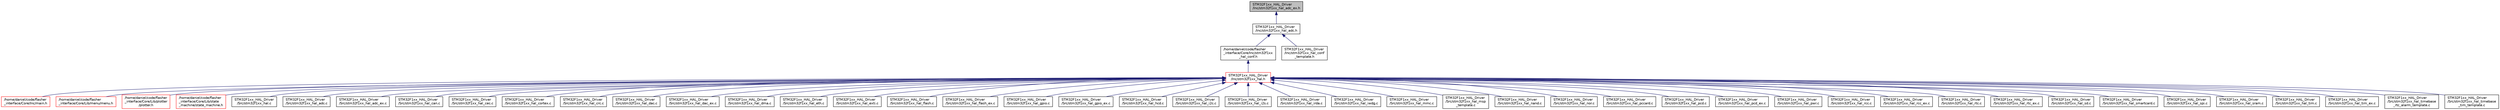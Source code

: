 digraph "STM32F1xx_HAL_Driver/Inc/stm32f1xx_hal_adc_ex.h"
{
 // LATEX_PDF_SIZE
  edge [fontname="Helvetica",fontsize="10",labelfontname="Helvetica",labelfontsize="10"];
  node [fontname="Helvetica",fontsize="10",shape=record];
  Node1 [label="STM32F1xx_HAL_Driver\l/Inc/stm32f1xx_hal_adc_ex.h",height=0.2,width=0.4,color="black", fillcolor="grey75", style="filled", fontcolor="black",tooltip="Header file of ADC HAL extension module."];
  Node1 -> Node2 [dir="back",color="midnightblue",fontsize="10",style="solid",fontname="Helvetica"];
  Node2 [label="STM32F1xx_HAL_Driver\l/Inc/stm32f1xx_hal_adc.h",height=0.2,width=0.4,color="black", fillcolor="white", style="filled",URL="$stm32f1xx__hal__adc_8h.html",tooltip="Header file containing functions prototypes of ADC HAL library."];
  Node2 -> Node3 [dir="back",color="midnightblue",fontsize="10",style="solid",fontname="Helvetica"];
  Node3 [label="/home/daniel/code/flasher\l_interface/Core/Inc/stm32f1xx\l_hal_conf.h",height=0.2,width=0.4,color="black", fillcolor="white", style="filled",URL="$stm32f1xx__hal__conf_8h.html",tooltip="HAL configuration file."];
  Node3 -> Node4 [dir="back",color="midnightblue",fontsize="10",style="solid",fontname="Helvetica"];
  Node4 [label="STM32F1xx_HAL_Driver\l/Inc/stm32f1xx_hal.h",height=0.2,width=0.4,color="red", fillcolor="white", style="filled",URL="$stm32f1xx__hal_8h.html",tooltip="This file contains all the functions prototypes for the HAL module driver."];
  Node4 -> Node5 [dir="back",color="midnightblue",fontsize="10",style="solid",fontname="Helvetica"];
  Node5 [label="/home/daniel/code/flasher\l_interface/Core/Inc/main.h",height=0.2,width=0.4,color="red", fillcolor="white", style="filled",URL="$main_8h.html",tooltip=": Header for main.c file. This file contains the common defines of the application."];
  Node4 -> Node23 [dir="back",color="midnightblue",fontsize="10",style="solid",fontname="Helvetica"];
  Node23 [label="/home/daniel/code/flasher\l_interface/Core/Lib/menu/menu.h",height=0.2,width=0.4,color="red", fillcolor="white", style="filled",URL="$menu_8h_source.html",tooltip=" "];
  Node4 -> Node25 [dir="back",color="midnightblue",fontsize="10",style="solid",fontname="Helvetica"];
  Node25 [label="/home/daniel/code/flasher\l_interface/Core/Lib/plotter\l/plotter.h",height=0.2,width=0.4,color="red", fillcolor="white", style="filled",URL="$plotter_8h.html",tooltip=" "];
  Node4 -> Node27 [dir="back",color="midnightblue",fontsize="10",style="solid",fontname="Helvetica"];
  Node27 [label="/home/daniel/code/flasher\l_interface/Core/Lib/state\l_machine/state_machine.h",height=0.2,width=0.4,color="red", fillcolor="white", style="filled",URL="$state__machine_8h.html",tooltip=" "];
  Node4 -> Node29 [dir="back",color="midnightblue",fontsize="10",style="solid",fontname="Helvetica"];
  Node29 [label="STM32F1xx_HAL_Driver\l/Src/stm32f1xx_hal.c",height=0.2,width=0.4,color="black", fillcolor="white", style="filled",URL="$stm32f1xx__hal_8c.html",tooltip="HAL module driver. This is the common part of the HAL initialization."];
  Node4 -> Node30 [dir="back",color="midnightblue",fontsize="10",style="solid",fontname="Helvetica"];
  Node30 [label="STM32F1xx_HAL_Driver\l/Src/stm32f1xx_hal_adc.c",height=0.2,width=0.4,color="black", fillcolor="white", style="filled",URL="$stm32f1xx__hal__adc_8c.html",tooltip="This file provides firmware functions to manage the following functionalities of the Analog to Digita..."];
  Node4 -> Node31 [dir="back",color="midnightblue",fontsize="10",style="solid",fontname="Helvetica"];
  Node31 [label="STM32F1xx_HAL_Driver\l/Src/stm32f1xx_hal_adc_ex.c",height=0.2,width=0.4,color="black", fillcolor="white", style="filled",URL="$stm32f1xx__hal__adc__ex_8c.html",tooltip="This file provides firmware functions to manage the following functionalities of the Analog to Digita..."];
  Node4 -> Node32 [dir="back",color="midnightblue",fontsize="10",style="solid",fontname="Helvetica"];
  Node32 [label="STM32F1xx_HAL_Driver\l/Src/stm32f1xx_hal_can.c",height=0.2,width=0.4,color="black", fillcolor="white", style="filled",URL="$stm32f1xx__hal__can_8c.html",tooltip="CAN HAL module driver. This file provides firmware functions to manage the following functionalities ..."];
  Node4 -> Node33 [dir="back",color="midnightblue",fontsize="10",style="solid",fontname="Helvetica"];
  Node33 [label="STM32F1xx_HAL_Driver\l/Src/stm32f1xx_hal_cec.c",height=0.2,width=0.4,color="black", fillcolor="white", style="filled",URL="$stm32f1xx__hal__cec_8c.html",tooltip="CEC HAL module driver. This file provides firmware functions to manage the following functionalities ..."];
  Node4 -> Node34 [dir="back",color="midnightblue",fontsize="10",style="solid",fontname="Helvetica"];
  Node34 [label="STM32F1xx_HAL_Driver\l/Src/stm32f1xx_hal_cortex.c",height=0.2,width=0.4,color="black", fillcolor="white", style="filled",URL="$stm32f1xx__hal__cortex_8c.html",tooltip="CORTEX HAL module driver. This file provides firmware functions to manage the following functionaliti..."];
  Node4 -> Node35 [dir="back",color="midnightblue",fontsize="10",style="solid",fontname="Helvetica"];
  Node35 [label="STM32F1xx_HAL_Driver\l/Src/stm32f1xx_hal_crc.c",height=0.2,width=0.4,color="black", fillcolor="white", style="filled",URL="$stm32f1xx__hal__crc_8c.html",tooltip="CRC HAL module driver. This file provides firmware functions to manage the following functionalities ..."];
  Node4 -> Node36 [dir="back",color="midnightblue",fontsize="10",style="solid",fontname="Helvetica"];
  Node36 [label="STM32F1xx_HAL_Driver\l/Src/stm32f1xx_hal_dac.c",height=0.2,width=0.4,color="black", fillcolor="white", style="filled",URL="$stm32f1xx__hal__dac_8c.html",tooltip="DAC HAL module driver. This file provides firmware functions to manage the following functionalities ..."];
  Node4 -> Node37 [dir="back",color="midnightblue",fontsize="10",style="solid",fontname="Helvetica"];
  Node37 [label="STM32F1xx_HAL_Driver\l/Src/stm32f1xx_hal_dac_ex.c",height=0.2,width=0.4,color="black", fillcolor="white", style="filled",URL="$stm32f1xx__hal__dac__ex_8c.html",tooltip="Extended DAC HAL module driver. This file provides firmware functions to manage the extended function..."];
  Node4 -> Node38 [dir="back",color="midnightblue",fontsize="10",style="solid",fontname="Helvetica"];
  Node38 [label="STM32F1xx_HAL_Driver\l/Src/stm32f1xx_hal_dma.c",height=0.2,width=0.4,color="black", fillcolor="white", style="filled",URL="$stm32f1xx__hal__dma_8c.html",tooltip="DMA HAL module driver. This file provides firmware functions to manage the following functionalities ..."];
  Node4 -> Node39 [dir="back",color="midnightblue",fontsize="10",style="solid",fontname="Helvetica"];
  Node39 [label="STM32F1xx_HAL_Driver\l/Src/stm32f1xx_hal_eth.c",height=0.2,width=0.4,color="black", fillcolor="white", style="filled",URL="$stm32f1xx__hal__eth_8c.html",tooltip="ETH HAL module driver. This file provides firmware functions to manage the following functionalities ..."];
  Node4 -> Node40 [dir="back",color="midnightblue",fontsize="10",style="solid",fontname="Helvetica"];
  Node40 [label="STM32F1xx_HAL_Driver\l/Src/stm32f1xx_hal_exti.c",height=0.2,width=0.4,color="black", fillcolor="white", style="filled",URL="$stm32f1xx__hal__exti_8c.html",tooltip="EXTI HAL module driver. This file provides firmware functions to manage the following functionalities..."];
  Node4 -> Node41 [dir="back",color="midnightblue",fontsize="10",style="solid",fontname="Helvetica"];
  Node41 [label="STM32F1xx_HAL_Driver\l/Src/stm32f1xx_hal_flash.c",height=0.2,width=0.4,color="black", fillcolor="white", style="filled",URL="$stm32f1xx__hal__flash_8c.html",tooltip="FLASH HAL module driver. This file provides firmware functions to manage the following functionalitie..."];
  Node4 -> Node42 [dir="back",color="midnightblue",fontsize="10",style="solid",fontname="Helvetica"];
  Node42 [label="STM32F1xx_HAL_Driver\l/Src/stm32f1xx_hal_flash_ex.c",height=0.2,width=0.4,color="black", fillcolor="white", style="filled",URL="$stm32f1xx__hal__flash__ex_8c.html",tooltip="Extended FLASH HAL module driver."];
  Node4 -> Node43 [dir="back",color="midnightblue",fontsize="10",style="solid",fontname="Helvetica"];
  Node43 [label="STM32F1xx_HAL_Driver\l/Src/stm32f1xx_hal_gpio.c",height=0.2,width=0.4,color="black", fillcolor="white", style="filled",URL="$stm32f1xx__hal__gpio_8c.html",tooltip="GPIO HAL module driver. This file provides firmware functions to manage the following functionalities..."];
  Node4 -> Node44 [dir="back",color="midnightblue",fontsize="10",style="solid",fontname="Helvetica"];
  Node44 [label="STM32F1xx_HAL_Driver\l/Src/stm32f1xx_hal_gpio_ex.c",height=0.2,width=0.4,color="black", fillcolor="white", style="filled",URL="$stm32f1xx__hal__gpio__ex_8c.html",tooltip="GPIO Extension HAL module driver. This file provides firmware functions to manage the following funct..."];
  Node4 -> Node45 [dir="back",color="midnightblue",fontsize="10",style="solid",fontname="Helvetica"];
  Node45 [label="STM32F1xx_HAL_Driver\l/Src/stm32f1xx_hal_hcd.c",height=0.2,width=0.4,color="black", fillcolor="white", style="filled",URL="$stm32f1xx__hal__hcd_8c.html",tooltip="HCD HAL module driver. This file provides firmware functions to manage the following functionalities ..."];
  Node4 -> Node46 [dir="back",color="midnightblue",fontsize="10",style="solid",fontname="Helvetica"];
  Node46 [label="STM32F1xx_HAL_Driver\l/Src/stm32f1xx_hal_i2c.c",height=0.2,width=0.4,color="black", fillcolor="white", style="filled",URL="$stm32f1xx__hal__i2c_8c.html",tooltip="I2C HAL module driver. This file provides firmware functions to manage the following functionalities ..."];
  Node4 -> Node47 [dir="back",color="midnightblue",fontsize="10",style="solid",fontname="Helvetica"];
  Node47 [label="STM32F1xx_HAL_Driver\l/Src/stm32f1xx_hal_i2s.c",height=0.2,width=0.4,color="black", fillcolor="white", style="filled",URL="$stm32f1xx__hal__i2s_8c.html",tooltip="I2S HAL module driver. This file provides firmware functions to manage the following functionalities ..."];
  Node4 -> Node48 [dir="back",color="midnightblue",fontsize="10",style="solid",fontname="Helvetica"];
  Node48 [label="STM32F1xx_HAL_Driver\l/Src/stm32f1xx_hal_irda.c",height=0.2,width=0.4,color="black", fillcolor="white", style="filled",URL="$stm32f1xx__hal__irda_8c.html",tooltip="IRDA HAL module driver. This file provides firmware functions to manage the following functionalities..."];
  Node4 -> Node49 [dir="back",color="midnightblue",fontsize="10",style="solid",fontname="Helvetica"];
  Node49 [label="STM32F1xx_HAL_Driver\l/Src/stm32f1xx_hal_iwdg.c",height=0.2,width=0.4,color="black", fillcolor="white", style="filled",URL="$stm32f1xx__hal__iwdg_8c.html",tooltip="IWDG HAL module driver. This file provides firmware functions to manage the following functionalities..."];
  Node4 -> Node50 [dir="back",color="midnightblue",fontsize="10",style="solid",fontname="Helvetica"];
  Node50 [label="STM32F1xx_HAL_Driver\l/Src/stm32f1xx_hal_mmc.c",height=0.2,width=0.4,color="black", fillcolor="white", style="filled",URL="$stm32f1xx__hal__mmc_8c.html",tooltip="MMC card HAL module driver. This file provides firmware functions to manage the following functionali..."];
  Node4 -> Node51 [dir="back",color="midnightblue",fontsize="10",style="solid",fontname="Helvetica"];
  Node51 [label="STM32F1xx_HAL_Driver\l/Src/stm32f1xx_hal_msp\l_template.c",height=0.2,width=0.4,color="black", fillcolor="white", style="filled",URL="$stm32f1xx__hal__msp__template_8c.html",tooltip="HAL BSP module. This file template is located in the HAL folder and should be copied to the user fold..."];
  Node4 -> Node52 [dir="back",color="midnightblue",fontsize="10",style="solid",fontname="Helvetica"];
  Node52 [label="STM32F1xx_HAL_Driver\l/Src/stm32f1xx_hal_nand.c",height=0.2,width=0.4,color="black", fillcolor="white", style="filled",URL="$stm32f1xx__hal__nand_8c.html",tooltip="NAND HAL module driver. This file provides a generic firmware to drive NAND memories mounted as exter..."];
  Node4 -> Node53 [dir="back",color="midnightblue",fontsize="10",style="solid",fontname="Helvetica"];
  Node53 [label="STM32F1xx_HAL_Driver\l/Src/stm32f1xx_hal_nor.c",height=0.2,width=0.4,color="black", fillcolor="white", style="filled",URL="$stm32f1xx__hal__nor_8c.html",tooltip="NOR HAL module driver. This file provides a generic firmware to drive NOR memories mounted as externa..."];
  Node4 -> Node54 [dir="back",color="midnightblue",fontsize="10",style="solid",fontname="Helvetica"];
  Node54 [label="STM32F1xx_HAL_Driver\l/Src/stm32f1xx_hal_pccard.c",height=0.2,width=0.4,color="black", fillcolor="white", style="filled",URL="$stm32f1xx__hal__pccard_8c.html",tooltip="PCCARD HAL module driver. This file provides a generic firmware to drive PCCARD memories mounted as e..."];
  Node4 -> Node55 [dir="back",color="midnightblue",fontsize="10",style="solid",fontname="Helvetica"];
  Node55 [label="STM32F1xx_HAL_Driver\l/Src/stm32f1xx_hal_pcd.c",height=0.2,width=0.4,color="black", fillcolor="white", style="filled",URL="$stm32f1xx__hal__pcd_8c.html",tooltip="PCD HAL module driver. This file provides firmware functions to manage the following functionalities ..."];
  Node4 -> Node56 [dir="back",color="midnightblue",fontsize="10",style="solid",fontname="Helvetica"];
  Node56 [label="STM32F1xx_HAL_Driver\l/Src/stm32f1xx_hal_pcd_ex.c",height=0.2,width=0.4,color="black", fillcolor="white", style="filled",URL="$stm32f1xx__hal__pcd__ex_8c.html",tooltip="PCD Extended HAL module driver. This file provides firmware functions to manage the following functio..."];
  Node4 -> Node57 [dir="back",color="midnightblue",fontsize="10",style="solid",fontname="Helvetica"];
  Node57 [label="STM32F1xx_HAL_Driver\l/Src/stm32f1xx_hal_pwr.c",height=0.2,width=0.4,color="black", fillcolor="white", style="filled",URL="$stm32f1xx__hal__pwr_8c.html",tooltip="PWR HAL module driver."];
  Node4 -> Node58 [dir="back",color="midnightblue",fontsize="10",style="solid",fontname="Helvetica"];
  Node58 [label="STM32F1xx_HAL_Driver\l/Src/stm32f1xx_hal_rcc.c",height=0.2,width=0.4,color="black", fillcolor="white", style="filled",URL="$stm32f1xx__hal__rcc_8c.html",tooltip="RCC HAL module driver. This file provides firmware functions to manage the following functionalities ..."];
  Node4 -> Node59 [dir="back",color="midnightblue",fontsize="10",style="solid",fontname="Helvetica"];
  Node59 [label="STM32F1xx_HAL_Driver\l/Src/stm32f1xx_hal_rcc_ex.c",height=0.2,width=0.4,color="black", fillcolor="white", style="filled",URL="$stm32f1xx__hal__rcc__ex_8c.html",tooltip="Extended RCC HAL module driver. This file provides firmware functions to manage the following functio..."];
  Node4 -> Node60 [dir="back",color="midnightblue",fontsize="10",style="solid",fontname="Helvetica"];
  Node60 [label="STM32F1xx_HAL_Driver\l/Src/stm32f1xx_hal_rtc.c",height=0.2,width=0.4,color="black", fillcolor="white", style="filled",URL="$stm32f1xx__hal__rtc_8c.html",tooltip="RTC HAL module driver. This file provides firmware functions to manage the following functionalities ..."];
  Node4 -> Node61 [dir="back",color="midnightblue",fontsize="10",style="solid",fontname="Helvetica"];
  Node61 [label="STM32F1xx_HAL_Driver\l/Src/stm32f1xx_hal_rtc_ex.c",height=0.2,width=0.4,color="black", fillcolor="white", style="filled",URL="$stm32f1xx__hal__rtc__ex_8c.html",tooltip="Extended RTC HAL module driver. This file provides firmware functions to manage the following functio..."];
  Node4 -> Node62 [dir="back",color="midnightblue",fontsize="10",style="solid",fontname="Helvetica"];
  Node62 [label="STM32F1xx_HAL_Driver\l/Src/stm32f1xx_hal_sd.c",height=0.2,width=0.4,color="black", fillcolor="white", style="filled",URL="$stm32f1xx__hal__sd_8c.html",tooltip="SD card HAL module driver. This file provides firmware functions to manage the following functionalit..."];
  Node4 -> Node63 [dir="back",color="midnightblue",fontsize="10",style="solid",fontname="Helvetica"];
  Node63 [label="STM32F1xx_HAL_Driver\l/Src/stm32f1xx_hal_smartcard.c",height=0.2,width=0.4,color="black", fillcolor="white", style="filled",URL="$stm32f1xx__hal__smartcard_8c.html",tooltip="SMARTCARD HAL module driver. This file provides firmware functions to manage the following functional..."];
  Node4 -> Node64 [dir="back",color="midnightblue",fontsize="10",style="solid",fontname="Helvetica"];
  Node64 [label="STM32F1xx_HAL_Driver\l/Src/stm32f1xx_hal_spi.c",height=0.2,width=0.4,color="black", fillcolor="white", style="filled",URL="$stm32f1xx__hal__spi_8c.html",tooltip="SPI HAL module driver. This file provides firmware functions to manage the following functionalities ..."];
  Node4 -> Node65 [dir="back",color="midnightblue",fontsize="10",style="solid",fontname="Helvetica"];
  Node65 [label="STM32F1xx_HAL_Driver\l/Src/stm32f1xx_hal_sram.c",height=0.2,width=0.4,color="black", fillcolor="white", style="filled",URL="$stm32f1xx__hal__sram_8c.html",tooltip="SRAM HAL module driver. This file provides a generic firmware to drive SRAM memories mounted as exter..."];
  Node4 -> Node66 [dir="back",color="midnightblue",fontsize="10",style="solid",fontname="Helvetica"];
  Node66 [label="STM32F1xx_HAL_Driver\l/Src/stm32f1xx_hal_tim.c",height=0.2,width=0.4,color="black", fillcolor="white", style="filled",URL="$stm32f1xx__hal__tim_8c.html",tooltip="TIM HAL module driver. This file provides firmware functions to manage the following functionalities ..."];
  Node4 -> Node67 [dir="back",color="midnightblue",fontsize="10",style="solid",fontname="Helvetica"];
  Node67 [label="STM32F1xx_HAL_Driver\l/Src/stm32f1xx_hal_tim_ex.c",height=0.2,width=0.4,color="black", fillcolor="white", style="filled",URL="$stm32f1xx__hal__tim__ex_8c.html",tooltip="TIM HAL module driver. This file provides firmware functions to manage the following functionalities ..."];
  Node4 -> Node68 [dir="back",color="midnightblue",fontsize="10",style="solid",fontname="Helvetica"];
  Node68 [label="STM32F1xx_HAL_Driver\l/Src/stm32f1xx_hal_timebase\l_rtc_alarm_template.c",height=0.2,width=0.4,color="black", fillcolor="white", style="filled",URL="$stm32f1xx__hal__timebase__rtc__alarm__template_8c.html",tooltip="HAL time base based on the hardware RTC_ALARM."];
  Node4 -> Node69 [dir="back",color="midnightblue",fontsize="10",style="solid",fontname="Helvetica"];
  Node69 [label="STM32F1xx_HAL_Driver\l/Src/stm32f1xx_hal_timebase\l_tim_template.c",height=0.2,width=0.4,color="black", fillcolor="white", style="filled",URL="$stm32f1xx__hal__timebase__tim__template_8c.html",tooltip="HAL time base based on the hardware TIM Template."];
  Node2 -> Node76 [dir="back",color="midnightblue",fontsize="10",style="solid",fontname="Helvetica"];
  Node76 [label="STM32F1xx_HAL_Driver\l/Inc/stm32f1xx_hal_conf\l_template.h",height=0.2,width=0.4,color="black", fillcolor="white", style="filled",URL="$stm32f1xx__hal__conf__template_8h_source.html",tooltip=" "];
}
